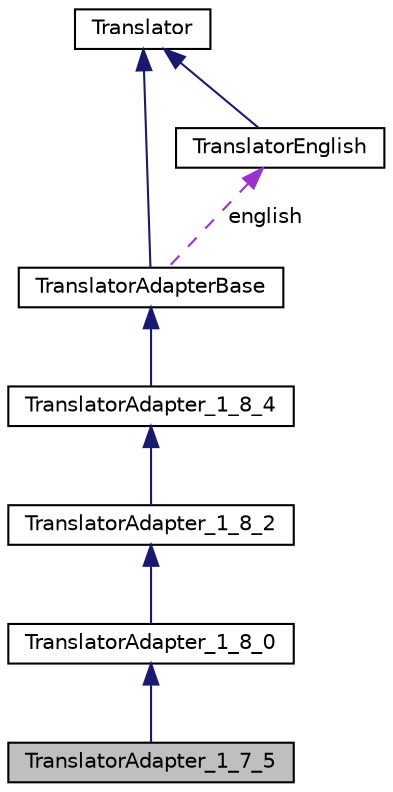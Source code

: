 digraph "TranslatorAdapter_1_7_5"
{
 // INTERACTIVE_SVG=YES
  edge [fontname="Helvetica",fontsize="10",labelfontname="Helvetica",labelfontsize="10"];
  node [fontname="Helvetica",fontsize="10",shape=record];
  Node23 [label="TranslatorAdapter_1_7_5",height=0.2,width=0.4,color="black", fillcolor="grey75", style="filled", fontcolor="black"];
  Node24 -> Node23 [dir="back",color="midnightblue",fontsize="10",style="solid",fontname="Helvetica"];
  Node24 [label="TranslatorAdapter_1_8_0",height=0.2,width=0.4,color="black", fillcolor="white", style="filled",URL="$de/d49/class_translator_adapter__1__8__0.html",tooltip="Adapter class for languages that only contain translations up to version 1.8.0. "];
  Node25 -> Node24 [dir="back",color="midnightblue",fontsize="10",style="solid",fontname="Helvetica"];
  Node25 [label="TranslatorAdapter_1_8_2",height=0.2,width=0.4,color="black", fillcolor="white", style="filled",URL="$d2/d75/class_translator_adapter__1__8__2.html"];
  Node26 -> Node25 [dir="back",color="midnightblue",fontsize="10",style="solid",fontname="Helvetica"];
  Node26 [label="TranslatorAdapter_1_8_4",height=0.2,width=0.4,color="black", fillcolor="white", style="filled",URL="$de/d2f/class_translator_adapter__1__8__4.html"];
  Node27 -> Node26 [dir="back",color="midnightblue",fontsize="10",style="solid",fontname="Helvetica"];
  Node27 [label="TranslatorAdapterBase",height=0.2,width=0.4,color="black", fillcolor="white", style="filled",URL="$db/d6c/class_translator_adapter_base.html",tooltip="Base of the translator adapter tree. "];
  Node28 -> Node27 [dir="back",color="midnightblue",fontsize="10",style="solid",fontname="Helvetica"];
  Node28 [label="Translator",height=0.2,width=0.4,color="black", fillcolor="white", style="filled",URL="$d8/dfb/class_translator.html",tooltip="Abstract base class for all translatable text fragments. "];
  Node29 -> Node27 [dir="back",color="darkorchid3",fontsize="10",style="dashed",label=" english" ,fontname="Helvetica"];
  Node29 [label="TranslatorEnglish",height=0.2,width=0.4,color="black", fillcolor="white", style="filled",URL="$d6/d78/class_translator_english.html"];
  Node28 -> Node29 [dir="back",color="midnightblue",fontsize="10",style="solid",fontname="Helvetica"];
}

